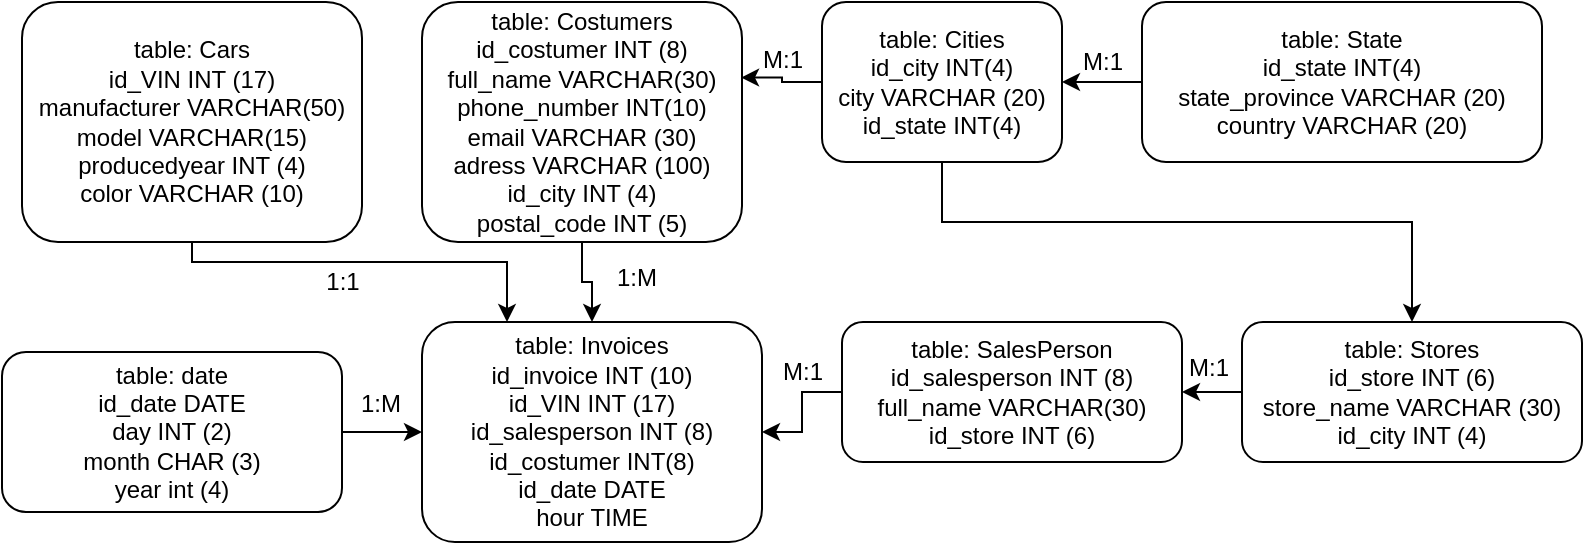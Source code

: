 <mxfile version="12.9.14" type="device"><diagram id="hU9ZKt3AYOfEENe8SvMC" name="Page-1"><mxGraphModel dx="1038" dy="499" grid="1" gridSize="10" guides="1" tooltips="1" connect="1" arrows="1" fold="1" page="1" pageScale="1" pageWidth="827" pageHeight="1169" math="0" shadow="0"><root><mxCell id="0"/><mxCell id="1" parent="0"/><mxCell id="1EAhNmXDexMXze1HXyGO-12" style="edgeStyle=orthogonalEdgeStyle;rounded=0;orthogonalLoop=1;jettySize=auto;html=1;entryX=0.25;entryY=0;entryDx=0;entryDy=0;" edge="1" parent="1" source="1EAhNmXDexMXze1HXyGO-2" target="1EAhNmXDexMXze1HXyGO-10"><mxGeometry relative="1" as="geometry"><Array as="points"><mxPoint x="125" y="170"/><mxPoint x="283" y="170"/></Array></mxGeometry></mxCell><mxCell id="1EAhNmXDexMXze1HXyGO-2" value="&lt;span style=&quot;font-family: &amp;#34;helvetica&amp;#34; ; font-size: 12px ; font-style: normal ; font-weight: 400 ; letter-spacing: normal ; text-align: left ; text-indent: 0px ; text-transform: none ; word-spacing: 0px ; float: none ; display: inline&quot;&gt;table: Cars&lt;/span&gt;&lt;br style=&quot;font-family: &amp;#34;helvetica&amp;#34; ; font-size: 12px ; font-style: normal ; font-weight: 400 ; letter-spacing: normal ; text-align: left ; text-indent: 0px ; text-transform: none ; word-spacing: 0px&quot;&gt;&lt;span style=&quot;font-family: &amp;#34;helvetica&amp;#34; ; font-size: 12px ; font-style: normal ; font-weight: 400 ; letter-spacing: normal ; text-align: left ; text-indent: 0px ; text-transform: none ; word-spacing: 0px ; float: none ; display: inline&quot;&gt;id_VIN INT (17)&lt;/span&gt;&lt;br style=&quot;font-family: &amp;#34;helvetica&amp;#34; ; font-size: 12px ; font-style: normal ; font-weight: 400 ; letter-spacing: normal ; text-align: left ; text-indent: 0px ; text-transform: none ; word-spacing: 0px&quot;&gt;&lt;span style=&quot;font-family: &amp;#34;helvetica&amp;#34; ; font-size: 12px ; font-style: normal ; font-weight: 400 ; letter-spacing: normal ; text-align: left ; text-indent: 0px ; text-transform: none ; word-spacing: 0px ; float: none ; display: inline&quot;&gt;manufacturer VARCHAR(50)&lt;/span&gt;&lt;br style=&quot;font-family: &amp;#34;helvetica&amp;#34; ; font-size: 12px ; font-style: normal ; font-weight: 400 ; letter-spacing: normal ; text-align: left ; text-indent: 0px ; text-transform: none ; word-spacing: 0px&quot;&gt;&lt;span style=&quot;font-family: &amp;#34;helvetica&amp;#34; ; font-size: 12px ; font-style: normal ; font-weight: 400 ; letter-spacing: normal ; text-align: left ; text-indent: 0px ; text-transform: none ; word-spacing: 0px ; float: none ; display: inline&quot;&gt;model VARCHAR(15)&lt;/span&gt;&lt;br style=&quot;font-family: &amp;#34;helvetica&amp;#34; ; font-size: 12px ; font-style: normal ; font-weight: 400 ; letter-spacing: normal ; text-align: left ; text-indent: 0px ; text-transform: none ; word-spacing: 0px&quot;&gt;&lt;span style=&quot;font-family: &amp;#34;helvetica&amp;#34; ; font-size: 12px ; font-style: normal ; font-weight: 400 ; letter-spacing: normal ; text-align: left ; text-indent: 0px ; text-transform: none ; word-spacing: 0px ; float: none ; display: inline&quot;&gt;producedyear INT (4)&lt;/span&gt;&lt;br style=&quot;font-family: &amp;#34;helvetica&amp;#34; ; font-size: 12px ; font-style: normal ; font-weight: 400 ; letter-spacing: normal ; text-align: left ; text-indent: 0px ; text-transform: none ; word-spacing: 0px&quot;&gt;&lt;span style=&quot;font-family: &amp;#34;helvetica&amp;#34; ; font-size: 12px ; font-style: normal ; font-weight: 400 ; letter-spacing: normal ; text-align: left ; text-indent: 0px ; text-transform: none ; word-spacing: 0px ; float: none ; display: inline&quot;&gt;color VARCHAR (10)&lt;/span&gt;" style="rounded=1;whiteSpace=wrap;html=1;" vertex="1" parent="1"><mxGeometry x="40" y="40" width="170" height="120" as="geometry"/></mxCell><mxCell id="1EAhNmXDexMXze1HXyGO-11" style="edgeStyle=orthogonalEdgeStyle;rounded=0;orthogonalLoop=1;jettySize=auto;html=1;exitX=0.5;exitY=1;exitDx=0;exitDy=0;entryX=0.5;entryY=0;entryDx=0;entryDy=0;" edge="1" parent="1" source="1EAhNmXDexMXze1HXyGO-3" target="1EAhNmXDexMXze1HXyGO-10"><mxGeometry relative="1" as="geometry"/></mxCell><mxCell id="1EAhNmXDexMXze1HXyGO-3" value="&lt;span style=&quot;font-family: &amp;#34;helvetica&amp;#34; ; font-size: 12px ; font-style: normal ; font-weight: 400 ; letter-spacing: normal ; text-align: left ; text-indent: 0px ; text-transform: none ; word-spacing: 0px ; float: none ; display: inline&quot;&gt;table: Costumers&lt;/span&gt;&lt;br style=&quot;font-family: &amp;#34;helvetica&amp;#34; ; font-size: 12px ; font-style: normal ; font-weight: 400 ; letter-spacing: normal ; text-align: left ; text-indent: 0px ; text-transform: none ; word-spacing: 0px&quot;&gt;&lt;span style=&quot;font-family: &amp;#34;helvetica&amp;#34; ; font-size: 12px ; font-style: normal ; font-weight: 400 ; letter-spacing: normal ; text-align: left ; text-indent: 0px ; text-transform: none ; word-spacing: 0px ; float: none ; display: inline&quot;&gt;id_costumer INT (8)&lt;br&gt;&lt;/span&gt;full_name VARCHAR(30)&lt;br&gt;phone_number INT(10)&lt;br&gt;email VARCHAR (30)&lt;br&gt;adress VARCHAR (100)&lt;br&gt;id_city INT (4)&lt;br&gt;postal_code INT (5)" style="rounded=1;whiteSpace=wrap;html=1;" vertex="1" parent="1"><mxGeometry x="240" y="40" width="160" height="120" as="geometry"/></mxCell><mxCell id="1EAhNmXDexMXze1HXyGO-8" style="edgeStyle=orthogonalEdgeStyle;rounded=0;orthogonalLoop=1;jettySize=auto;html=1;entryX=0.997;entryY=0.315;entryDx=0;entryDy=0;entryPerimeter=0;" edge="1" parent="1" source="1EAhNmXDexMXze1HXyGO-4" target="1EAhNmXDexMXze1HXyGO-3"><mxGeometry relative="1" as="geometry"/></mxCell><mxCell id="1EAhNmXDexMXze1HXyGO-18" style="edgeStyle=orthogonalEdgeStyle;rounded=0;orthogonalLoop=1;jettySize=auto;html=1;entryX=0.5;entryY=0;entryDx=0;entryDy=0;" edge="1" parent="1" source="1EAhNmXDexMXze1HXyGO-4" target="1EAhNmXDexMXze1HXyGO-15"><mxGeometry relative="1" as="geometry"><Array as="points"><mxPoint x="500" y="150"/><mxPoint x="735" y="150"/></Array></mxGeometry></mxCell><mxCell id="1EAhNmXDexMXze1HXyGO-4" value="&lt;span style=&quot;font-family: &amp;#34;helvetica&amp;#34; ; font-size: 12px ; font-style: normal ; font-weight: 400 ; letter-spacing: normal ; text-align: left ; text-indent: 0px ; text-transform: none ; word-spacing: 0px ; float: none ; display: inline&quot;&gt;table: Cities&lt;br&gt;id_city INT(4)&lt;br&gt;city VARCHAR (20)&lt;br&gt;id_state INT(4)&lt;br&gt;&lt;/span&gt;" style="rounded=1;whiteSpace=wrap;html=1;" vertex="1" parent="1"><mxGeometry x="440" y="40" width="120" height="80" as="geometry"/></mxCell><mxCell id="1EAhNmXDexMXze1HXyGO-7" style="edgeStyle=orthogonalEdgeStyle;rounded=0;orthogonalLoop=1;jettySize=auto;html=1;entryX=1;entryY=0.5;entryDx=0;entryDy=0;" edge="1" parent="1" source="1EAhNmXDexMXze1HXyGO-6" target="1EAhNmXDexMXze1HXyGO-4"><mxGeometry relative="1" as="geometry"/></mxCell><mxCell id="1EAhNmXDexMXze1HXyGO-6" value="&lt;span style=&quot;font-family: &amp;#34;helvetica&amp;#34; ; font-size: 12px ; font-style: normal ; font-weight: 400 ; letter-spacing: normal ; text-align: left ; text-indent: 0px ; text-transform: none ; word-spacing: 0px ; float: none ; display: inline&quot;&gt;table: State&lt;br&gt;id_state INT(4)&lt;br&gt;state_province VARCHAR (20)&lt;br&gt;country VARCHAR (20)&lt;br&gt;&lt;/span&gt;" style="rounded=1;whiteSpace=wrap;html=1;" vertex="1" parent="1"><mxGeometry x="600" y="40" width="200" height="80" as="geometry"/></mxCell><mxCell id="1EAhNmXDexMXze1HXyGO-19" style="edgeStyle=orthogonalEdgeStyle;rounded=0;orthogonalLoop=1;jettySize=auto;html=1;exitX=0;exitY=0.5;exitDx=0;exitDy=0;entryX=1;entryY=0.5;entryDx=0;entryDy=0;" edge="1" parent="1" source="1EAhNmXDexMXze1HXyGO-9" target="1EAhNmXDexMXze1HXyGO-10"><mxGeometry relative="1" as="geometry"/></mxCell><mxCell id="1EAhNmXDexMXze1HXyGO-9" value="&lt;span style=&quot;font-family: &amp;#34;helvetica&amp;#34; ; font-size: 12px ; font-style: normal ; font-weight: 400 ; letter-spacing: normal ; text-align: left ; text-indent: 0px ; text-transform: none ; word-spacing: 0px ; float: none ; display: inline&quot;&gt;table: SalesPerson&lt;/span&gt;&lt;br style=&quot;font-family: &amp;#34;helvetica&amp;#34; ; font-size: 12px ; font-style: normal ; font-weight: 400 ; letter-spacing: normal ; text-align: left ; text-indent: 0px ; text-transform: none ; word-spacing: 0px&quot;&gt;&lt;span style=&quot;font-family: &amp;#34;helvetica&amp;#34; ; font-size: 12px ; font-style: normal ; font-weight: 400 ; letter-spacing: normal ; text-align: left ; text-indent: 0px ; text-transform: none ; word-spacing: 0px ; float: none ; display: inline&quot;&gt;id_salesperson INT (8)&lt;/span&gt;&lt;br style=&quot;font-family: &amp;#34;helvetica&amp;#34; ; font-size: 12px ; font-style: normal ; font-weight: 400 ; letter-spacing: normal ; text-align: left ; text-indent: 0px ; text-transform: none ; word-spacing: 0px&quot;&gt;&lt;span style=&quot;font-family: &amp;#34;helvetica&amp;#34; ; font-size: 12px ; font-style: normal ; font-weight: 400 ; letter-spacing: normal ; text-align: left ; text-indent: 0px ; text-transform: none ; word-spacing: 0px ; float: none ; display: inline&quot;&gt;full_name VARCHAR(30)&lt;br&gt;id_store INT (6)&lt;br&gt;&lt;/span&gt;" style="rounded=1;whiteSpace=wrap;html=1;" vertex="1" parent="1"><mxGeometry x="450" y="200" width="170" height="70" as="geometry"/></mxCell><mxCell id="1EAhNmXDexMXze1HXyGO-10" value="&lt;span style=&quot;font-family: &amp;#34;helvetica&amp;#34; ; font-size: 12px ; font-style: normal ; font-weight: 400 ; letter-spacing: normal ; text-align: left ; text-indent: 0px ; text-transform: none ; word-spacing: 0px ; float: none ; display: inline&quot;&gt;table: Invoices&lt;br&gt;&lt;/span&gt;id_invoice INT (10)&lt;br&gt;id_VIN INT (17)&lt;br&gt;id_salesperson INT (8)&lt;br&gt;id_costumer INT(8)&lt;br&gt;id_date DATE&lt;br&gt;hour TIME" style="rounded=1;whiteSpace=wrap;html=1;" vertex="1" parent="1"><mxGeometry x="240" y="200" width="170" height="110" as="geometry"/></mxCell><mxCell id="1EAhNmXDexMXze1HXyGO-17" style="edgeStyle=orthogonalEdgeStyle;rounded=0;orthogonalLoop=1;jettySize=auto;html=1;entryX=1;entryY=0.5;entryDx=0;entryDy=0;" edge="1" parent="1" source="1EAhNmXDexMXze1HXyGO-15" target="1EAhNmXDexMXze1HXyGO-9"><mxGeometry relative="1" as="geometry"/></mxCell><mxCell id="1EAhNmXDexMXze1HXyGO-15" value="&lt;span style=&quot;font-family: &amp;#34;helvetica&amp;#34; ; font-size: 12px ; font-style: normal ; font-weight: 400 ; letter-spacing: normal ; text-align: left ; text-indent: 0px ; text-transform: none ; word-spacing: 0px ; float: none ; display: inline&quot;&gt;table: Stores&lt;/span&gt;&lt;br style=&quot;font-family: &amp;#34;helvetica&amp;#34; ; font-size: 12px ; font-style: normal ; font-weight: 400 ; letter-spacing: normal ; text-align: left ; text-indent: 0px ; text-transform: none ; word-spacing: 0px&quot;&gt;&lt;span style=&quot;font-family: &amp;#34;helvetica&amp;#34; ; font-size: 12px ; font-style: normal ; font-weight: 400 ; letter-spacing: normal ; text-align: left ; text-indent: 0px ; text-transform: none ; word-spacing: 0px ; float: none ; display: inline&quot;&gt;id_store INT (6)&lt;/span&gt;&lt;br style=&quot;font-family: &amp;#34;helvetica&amp;#34; ; font-size: 12px ; font-style: normal ; font-weight: 400 ; letter-spacing: normal ; text-align: left ; text-indent: 0px ; text-transform: none ; word-spacing: 0px&quot;&gt;&lt;span style=&quot;font-family: &amp;#34;helvetica&amp;#34; ; font-size: 12px ; font-style: normal ; font-weight: 400 ; letter-spacing: normal ; text-align: left ; text-indent: 0px ; text-transform: none ; word-spacing: 0px ; float: none ; display: inline&quot;&gt;store_name VARCHAR (30)&lt;br&gt;id_city INT (4)&lt;br&gt;&lt;/span&gt;" style="rounded=1;whiteSpace=wrap;html=1;" vertex="1" parent="1"><mxGeometry x="650" y="200" width="170" height="70" as="geometry"/></mxCell><mxCell id="1EAhNmXDexMXze1HXyGO-21" style="edgeStyle=orthogonalEdgeStyle;rounded=0;orthogonalLoop=1;jettySize=auto;html=1;exitX=1;exitY=0.5;exitDx=0;exitDy=0;" edge="1" parent="1" source="1EAhNmXDexMXze1HXyGO-20" target="1EAhNmXDexMXze1HXyGO-10"><mxGeometry relative="1" as="geometry"/></mxCell><mxCell id="1EAhNmXDexMXze1HXyGO-20" value="&lt;span style=&quot;font-family: &amp;#34;helvetica&amp;#34; ; font-size: 12px ; font-style: normal ; font-weight: 400 ; letter-spacing: normal ; text-align: left ; text-indent: 0px ; text-transform: none ; word-spacing: 0px ; float: none ; display: inline&quot;&gt;table: date&lt;br&gt;&lt;/span&gt;id_date DATE&lt;br&gt;day INT (2)&lt;br&gt;month CHAR (3)&lt;br&gt;year int (4)" style="rounded=1;whiteSpace=wrap;html=1;" vertex="1" parent="1"><mxGeometry x="30" y="215" width="170" height="80" as="geometry"/></mxCell><mxCell id="1EAhNmXDexMXze1HXyGO-23" value="M:1" style="text;html=1;align=center;verticalAlign=middle;resizable=0;points=[];autosize=1;" vertex="1" parent="1"><mxGeometry x="560" y="60" width="40" height="20" as="geometry"/></mxCell><mxCell id="1EAhNmXDexMXze1HXyGO-24" value="M:1" style="text;html=1;align=center;verticalAlign=middle;resizable=0;points=[];autosize=1;" vertex="1" parent="1"><mxGeometry x="613" y="213" width="40" height="20" as="geometry"/></mxCell><mxCell id="1EAhNmXDexMXze1HXyGO-25" value="M:1" style="text;html=1;align=center;verticalAlign=middle;resizable=0;points=[];autosize=1;" vertex="1" parent="1"><mxGeometry x="400" y="59" width="40" height="20" as="geometry"/></mxCell><mxCell id="1EAhNmXDexMXze1HXyGO-26" value="1:1" style="text;html=1;align=center;verticalAlign=middle;resizable=0;points=[];autosize=1;" vertex="1" parent="1"><mxGeometry x="185" y="170" width="30" height="20" as="geometry"/></mxCell><mxCell id="1EAhNmXDexMXze1HXyGO-27" value="1:M" style="text;html=1;align=center;verticalAlign=middle;resizable=0;points=[];autosize=1;" vertex="1" parent="1"><mxGeometry x="199" y="231" width="40" height="20" as="geometry"/></mxCell><mxCell id="1EAhNmXDexMXze1HXyGO-29" value="1:M" style="text;html=1;align=center;verticalAlign=middle;resizable=0;points=[];autosize=1;" vertex="1" parent="1"><mxGeometry x="327" y="168" width="40" height="20" as="geometry"/></mxCell><mxCell id="1EAhNmXDexMXze1HXyGO-30" value="M:1" style="text;html=1;align=center;verticalAlign=middle;resizable=0;points=[];autosize=1;" vertex="1" parent="1"><mxGeometry x="410" y="215" width="40" height="20" as="geometry"/></mxCell></root></mxGraphModel></diagram></mxfile>